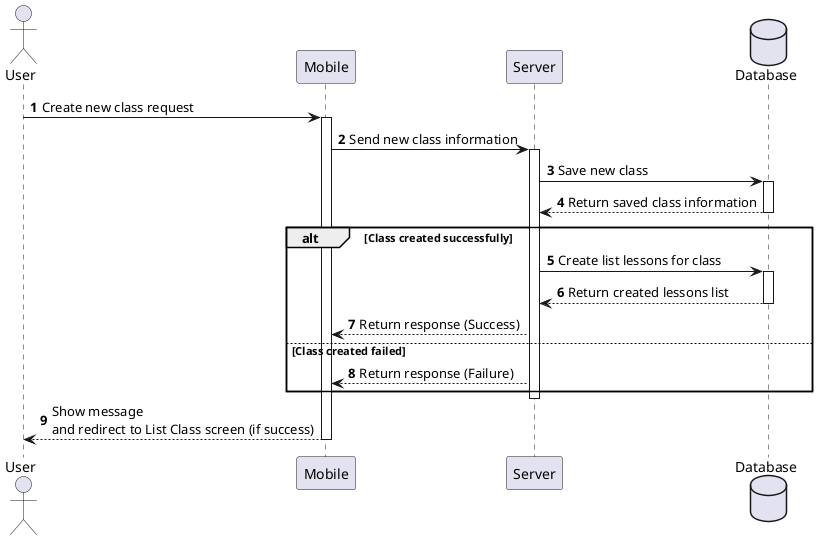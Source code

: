 @startuml
'https://plantuml.com/sequence-diagram

autonumber

actor User as user
participant Mobile as mobile
participant Server as server
database Database as database

user -> mobile: Create new class request
activate mobile
mobile -> server: Send new class information
activate server
server -> database: Save new class
activate database
database --> server: Return saved class information
deactivate database

alt Class created successfully
    server -> database: Create list lessons for class
    activate database
    database --> server: Return created lessons list
    deactivate database
    server --> mobile: Return response (Success)
else Class created failed
    server --> mobile: Return response (Failure)
end
deactivate server

mobile --> user: Show message \nand redirect to List Class screen (if success)

deactivate mobile

@enduml



@enduml
